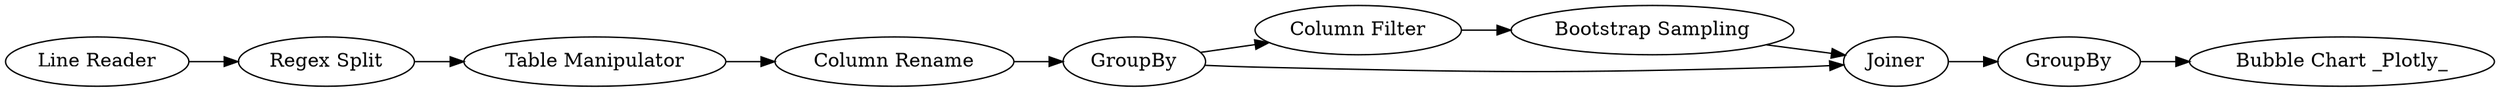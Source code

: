 digraph {
	"4202964667814151827_55" [label="Line Reader"]
	"-8009009975682399972_68" [label="Column Filter"]
	"4202964667814151827_59" [label="Table Manipulator"]
	"4202964667814151827_60" [label="Column Rename"]
	"7131722720856897109_62" [label=Joiner]
	"-8009009975682399972_65" [label="Bootstrap Sampling"]
	"7131722720856897109_63" [label=GroupBy]
	"4202964667814151827_56" [label="Regex Split"]
	"7131722720856897109_66" [label=GroupBy]
	"7131722720856897109_70" [label="Bubble Chart _Plotly_"]
	"7131722720856897109_63" -> "7131722720856897109_62"
	"-8009009975682399972_68" -> "-8009009975682399972_65"
	"4202964667814151827_56" -> "4202964667814151827_59"
	"4202964667814151827_60" -> "7131722720856897109_63"
	"7131722720856897109_62" -> "7131722720856897109_66"
	"4202964667814151827_55" -> "4202964667814151827_56"
	"-8009009975682399972_65" -> "7131722720856897109_62"
	"4202964667814151827_59" -> "4202964667814151827_60"
	"7131722720856897109_63" -> "-8009009975682399972_68"
	"7131722720856897109_66" -> "7131722720856897109_70"
	rankdir=LR
}
